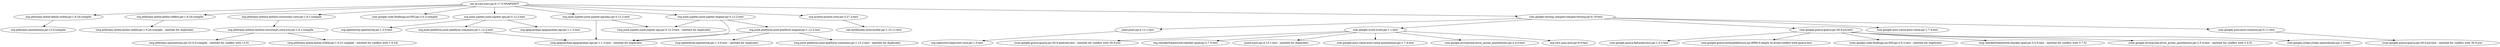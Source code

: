 digraph making__yavi {
	"am.ik.yavi:yavi:jar:0.17.0-SNAPSHOT" -> "org.jetbrains.kotlin:kotlin-stdlib:jar:1.9.24:compile" ; 
	"am.ik.yavi:yavi:jar:0.17.0-SNAPSHOT" -> "org.jetbrains.kotlin:kotlin-reflect:jar:1.9.24:compile" ; 
	"am.ik.yavi:yavi:jar:0.17.0-SNAPSHOT" -> "org.jetbrains.kotlinx:kotlinx-coroutines-core:jar:1.8.1:compile" ; 
	"am.ik.yavi:yavi:jar:0.17.0-SNAPSHOT" -> "com.google.code.findbugs:jsr305:jar:3.0.2:compile" ; 
	"am.ik.yavi:yavi:jar:0.17.0-SNAPSHOT" -> "org.junit.jupiter:junit-jupiter-api:jar:5.12.2:test" ; 
	"am.ik.yavi:yavi:jar:0.17.0-SNAPSHOT" -> "org.junit.jupiter:junit-jupiter-params:jar:5.12.2:test" ; 
	"am.ik.yavi:yavi:jar:0.17.0-SNAPSHOT" -> "org.junit.jupiter:junit-jupiter-engine:jar:5.12.2:test" ; 
	"am.ik.yavi:yavi:jar:0.17.0-SNAPSHOT" -> "org.assertj:assertj-core:jar:3.27.3:test" ; 
	"am.ik.yavi:yavi:jar:0.17.0-SNAPSHOT" -> "com.google.testing.compile:compile-testing:jar:0.19:test" ; 
	"org.jetbrains.kotlin:kotlin-stdlib:jar:1.9.24:compile" -> "org.jetbrains:annotations:jar:13.0:compile" ; 
	"org.jetbrains.kotlin:kotlin-reflect:jar:1.9.24:compile" -> "(org.jetbrains.kotlin:kotlin-stdlib:jar:1.9.24:compile - omitted for duplicate)" ; 
	"org.jetbrains.kotlinx:kotlinx-coroutines-core:jar:1.8.1:compile" -> "org.jetbrains.kotlinx:kotlinx-coroutines-core-jvm:jar:1.8.1:compile" ; 
	"org.jetbrains.kotlinx:kotlinx-coroutines-core-jvm:jar:1.8.1:compile" -> "(org.jetbrains:annotations:jar:23.0.0:compile - omitted for conflict with 13.0)" ; 
	"org.jetbrains.kotlinx:kotlinx-coroutines-core-jvm:jar:1.8.1:compile" -> "(org.jetbrains.kotlin:kotlin-stdlib:jar:1.9.21:compile - omitted for conflict with 1.9.24)" ; 
	"org.junit.jupiter:junit-jupiter-api:jar:5.12.2:test" -> "org.opentest4j:opentest4j:jar:1.3.0:test" ; 
	"org.junit.jupiter:junit-jupiter-api:jar:5.12.2:test" -> "org.junit.platform:junit-platform-commons:jar:1.12.2:test" ; 
	"org.junit.jupiter:junit-jupiter-api:jar:5.12.2:test" -> "org.apiguardian:apiguardian-api:jar:1.1.2:test" ; 
	"org.junit.platform:junit-platform-commons:jar:1.12.2:test" -> "(org.apiguardian:apiguardian-api:jar:1.1.2:test - omitted for duplicate)" ; 
	"org.junit.jupiter:junit-jupiter-params:jar:5.12.2:test" -> "(org.junit.jupiter:junit-jupiter-api:jar:5.12.2:test - omitted for duplicate)" ; 
	"org.junit.jupiter:junit-jupiter-params:jar:5.12.2:test" -> "(org.apiguardian:apiguardian-api:jar:1.1.2:test - omitted for duplicate)" ; 
	"org.junit.jupiter:junit-jupiter-engine:jar:5.12.2:test" -> "org.junit.platform:junit-platform-engine:jar:1.12.2:test" ; 
	"org.junit.jupiter:junit-jupiter-engine:jar:5.12.2:test" -> "(org.junit.jupiter:junit-jupiter-api:jar:5.12.2:test - omitted for duplicate)" ; 
	"org.junit.jupiter:junit-jupiter-engine:jar:5.12.2:test" -> "(org.apiguardian:apiguardian-api:jar:1.1.2:test - omitted for duplicate)" ; 
	"org.junit.platform:junit-platform-engine:jar:1.12.2:test" -> "(org.opentest4j:opentest4j:jar:1.3.0:test - omitted for duplicate)" ; 
	"org.junit.platform:junit-platform-engine:jar:1.12.2:test" -> "(org.junit.platform:junit-platform-commons:jar:1.12.2:test - omitted for duplicate)" ; 
	"org.junit.platform:junit-platform-engine:jar:1.12.2:test" -> "(org.apiguardian:apiguardian-api:jar:1.1.2:test - omitted for duplicate)" ; 
	"org.assertj:assertj-core:jar:3.27.3:test" -> "net.bytebuddy:byte-buddy:jar:1.15.11:test" ; 
	"com.google.testing.compile:compile-testing:jar:0.19:test" -> "junit:junit:jar:4.13.1:test" ; 
	"com.google.testing.compile:compile-testing:jar:0.19:test" -> "com.google.truth:truth:jar:1.1:test" ; 
	"com.google.testing.compile:compile-testing:jar:0.19:test" -> "com.google.guava:guava:jar:30.0-jre:test" ; 
	"com.google.testing.compile:compile-testing:jar:0.19:test" -> "com.google.auto.value:auto-value:jar:1.7.4:test" ; 
	"com.google.testing.compile:compile-testing:jar:0.19:test" -> "com.google.auto:auto-common:jar:0.11:test" ; 
	"junit:junit:jar:4.13.1:test" -> "org.hamcrest:hamcrest-core:jar:1.3:test" ; 
	"com.google.truth:truth:jar:1.1:test" -> "(com.google.guava:guava:jar:30.0-android:test - omitted for conflict with 30.0-jre)" ; 
	"com.google.truth:truth:jar:1.1:test" -> "org.checkerframework:checker-qual:jar:3.7.0:test" ; 
	"com.google.truth:truth:jar:1.1:test" -> "(junit:junit:jar:4.13.1:test - omitted for duplicate)" ; 
	"com.google.truth:truth:jar:1.1:test" -> "com.google.auto.value:auto-value-annotations:jar:1.7.4:test" ; 
	"com.google.truth:truth:jar:1.1:test" -> "com.google.errorprone:error_prone_annotations:jar:2.4.0:test" ; 
	"com.google.truth:truth:jar:1.1:test" -> "org.ow2.asm:asm:jar:9.0:test" ; 
	"com.google.guava:guava:jar:30.0-jre:test" -> "com.google.guava:failureaccess:jar:1.0.1:test" ; 
	"com.google.guava:guava:jar:30.0-jre:test" -> "com.google.guava:listenablefuture:jar:9999.0-empty-to-avoid-conflict-with-guava:test" ; 
	"com.google.guava:guava:jar:30.0-jre:test" -> "(com.google.code.findbugs:jsr305:jar:3.0.2:test - omitted for duplicate)" ; 
	"com.google.guava:guava:jar:30.0-jre:test" -> "(org.checkerframework:checker-qual:jar:3.5.0:test - omitted for conflict with 3.7.0)" ; 
	"com.google.guava:guava:jar:30.0-jre:test" -> "(com.google.errorprone:error_prone_annotations:jar:2.3.4:test - omitted for conflict with 2.4.0)" ; 
	"com.google.guava:guava:jar:30.0-jre:test" -> "com.google.j2objc:j2objc-annotations:jar:1.3:test" ; 
	"com.google.auto:auto-common:jar:0.11:test" -> "(com.google.guava:guava:jar:29.0-jre:test - omitted for conflict with 30.0-jre)" ; 
}
